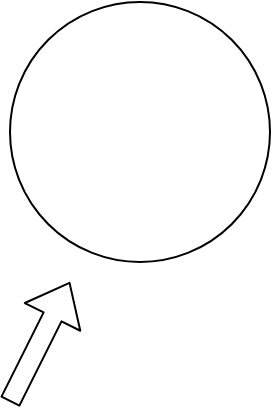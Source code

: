 <mxGraphModel dx="1079" dy="806" grid="1" gridSize="10" guides="1" tooltips="1" connect="1" arrows="1" fold="1" page="1" pageScale="1" pageWidth="827" pageHeight="1169" background="#ffffff"><root><mxCell id="0"/><mxCell id="1" parent="0"/><mxCell id="2" value="" style="ellipse;whiteSpace=wrap;html=1;aspect=fixed;" vertex="1" parent="1"><mxGeometry x="90" y="50" width="130" height="130" as="geometry"/></mxCell><mxCell id="3" value="" style="shape=flexArrow;endArrow=classic;html=1;fillColor=#ffffff;" edge="1" parent="1"><mxGeometry width="50" height="50" relative="1" as="geometry"><mxPoint x="90" y="250" as="sourcePoint"/><mxPoint x="120" y="190" as="targetPoint"/></mxGeometry></mxCell></root></mxGraphModel>